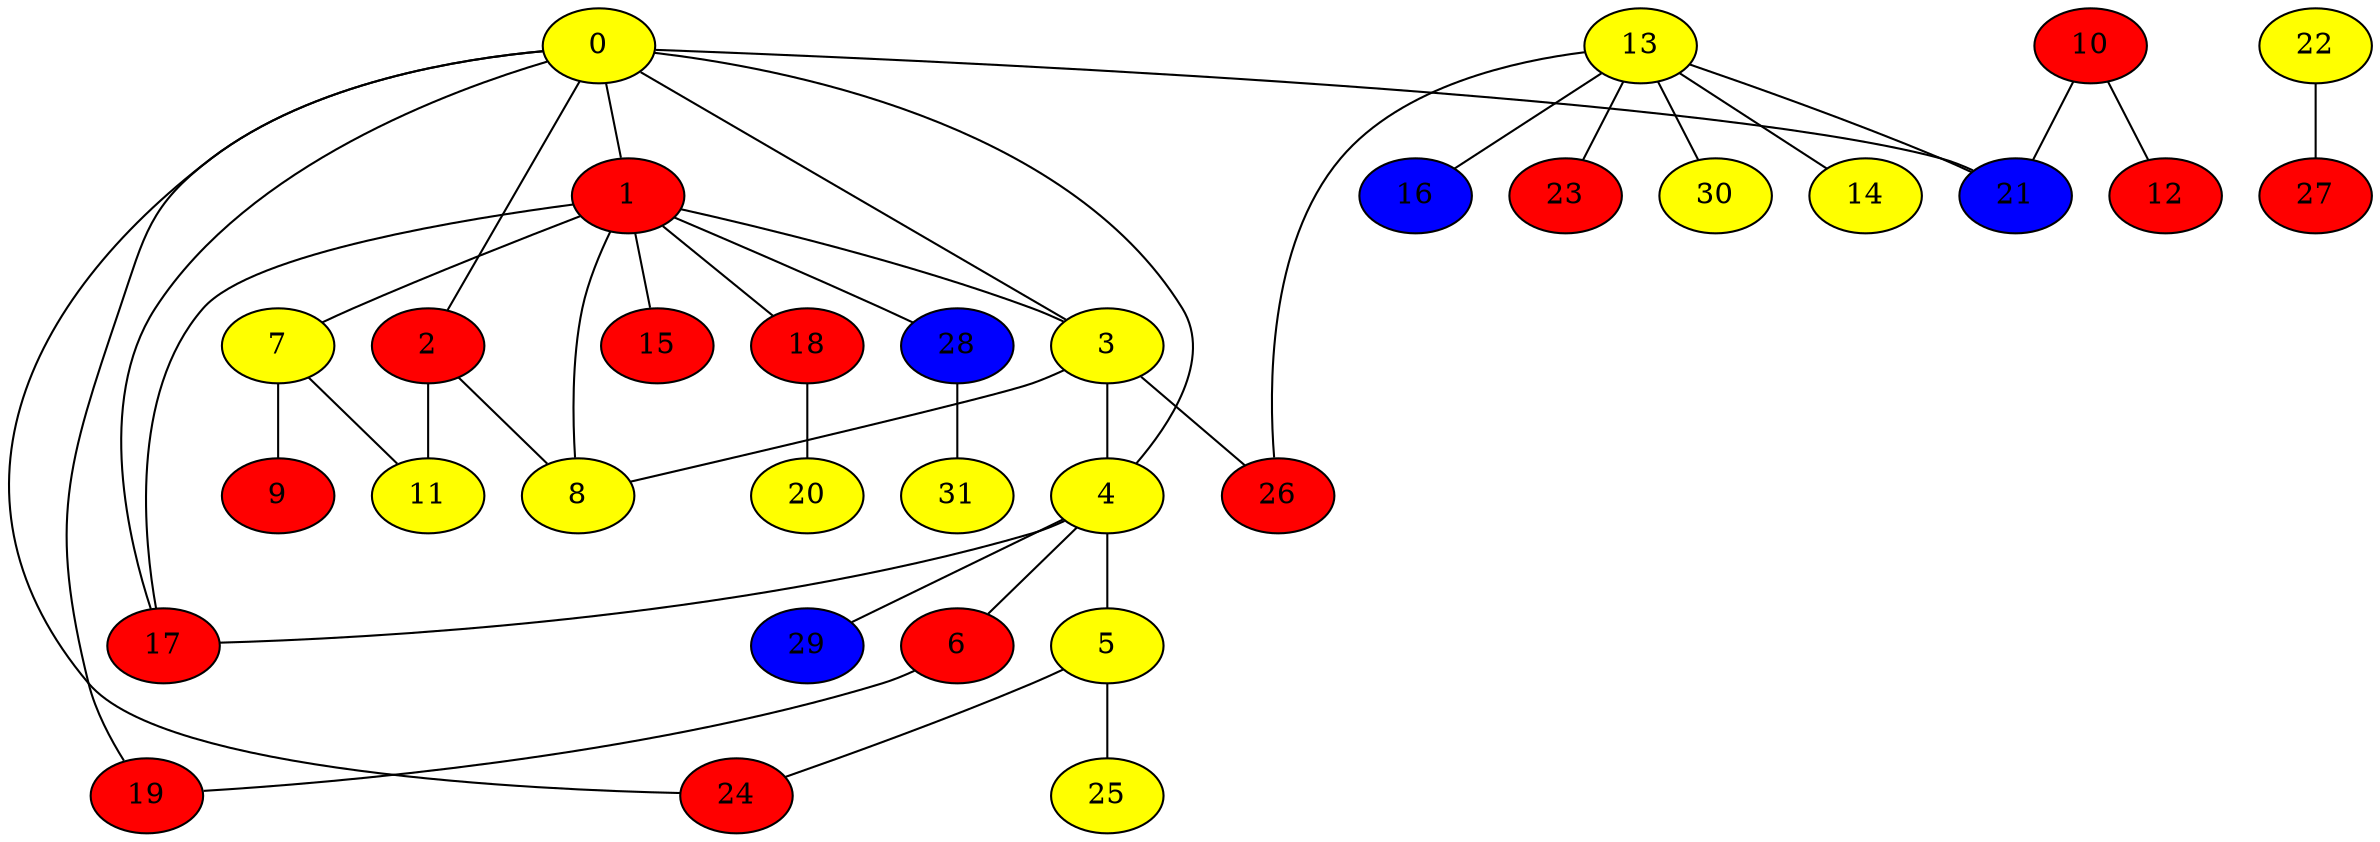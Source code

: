 graph {
0 [style = filled fillcolor = yellow];
1 [style = filled fillcolor = red];
2 [style = filled fillcolor = red];
3 [style = filled fillcolor = yellow];
4 [style = filled fillcolor = yellow];
5 [style = filled fillcolor = yellow];
6 [style = filled fillcolor = red];
7 [style = filled fillcolor = yellow];
8 [style = filled fillcolor = yellow];
9 [style = filled fillcolor = red];
10 [style = filled fillcolor = red];
11 [style = filled fillcolor = yellow];
12 [style = filled fillcolor = red];
13 [style = filled fillcolor = yellow];
14 [style = filled fillcolor = yellow];
15 [style = filled fillcolor = red];
16 [style = filled fillcolor = blue];
17 [style = filled fillcolor = red];
18 [style = filled fillcolor = red];
19 [style = filled fillcolor = red];
20 [style = filled fillcolor = yellow];
21 [style = filled fillcolor = blue];
22 [style = filled fillcolor = yellow];
23 [style = filled fillcolor = red];
24 [style = filled fillcolor = red];
25 [style = filled fillcolor = yellow];
26 [style = filled fillcolor = red];
27 [style = filled fillcolor = red];
28 [style = filled fillcolor = blue];
29 [style = filled fillcolor = blue];
30 [style = filled fillcolor = yellow];
31 [style = filled fillcolor = yellow];
0 -- 4;
0 -- 3;
0 -- 2;
0 -- 1;
0 -- 17;
0 -- 19;
0 -- 21;
0 -- 24;
1 -- 3;
1 -- 7;
1 -- 8;
1 -- 15;
1 -- 17;
1 -- 18;
1 -- 28;
2 -- 8;
2 -- 11;
3 -- 4;
3 -- 8;
3 -- 26;
4 -- 5;
4 -- 6;
4 -- 17;
4 -- 29;
5 -- 24;
5 -- 25;
6 -- 19;
7 -- 9;
7 -- 11;
10 -- 12;
10 -- 21;
13 -- 14;
13 -- 16;
13 -- 21;
13 -- 23;
13 -- 26;
13 -- 30;
18 -- 20;
22 -- 27;
28 -- 31;
}
